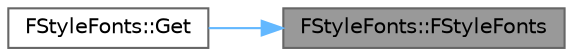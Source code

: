 digraph "FStyleFonts::FStyleFonts"
{
 // INTERACTIVE_SVG=YES
 // LATEX_PDF_SIZE
  bgcolor="transparent";
  edge [fontname=Helvetica,fontsize=10,labelfontname=Helvetica,labelfontsize=10];
  node [fontname=Helvetica,fontsize=10,shape=box,height=0.2,width=0.4];
  rankdir="RL";
  Node1 [id="Node000001",label="FStyleFonts::FStyleFonts",height=0.2,width=0.4,color="gray40", fillcolor="grey60", style="filled", fontcolor="black",tooltip=" "];
  Node1 -> Node2 [id="edge1_Node000001_Node000002",dir="back",color="steelblue1",style="solid",tooltip=" "];
  Node2 [id="Node000002",label="FStyleFonts::Get",height=0.2,width=0.4,color="grey40", fillcolor="white", style="filled",URL="$d5/d5d/structFStyleFonts.html#a2de7f01555c2ebe66cf1d0821c30cc8a",tooltip=" "];
}
